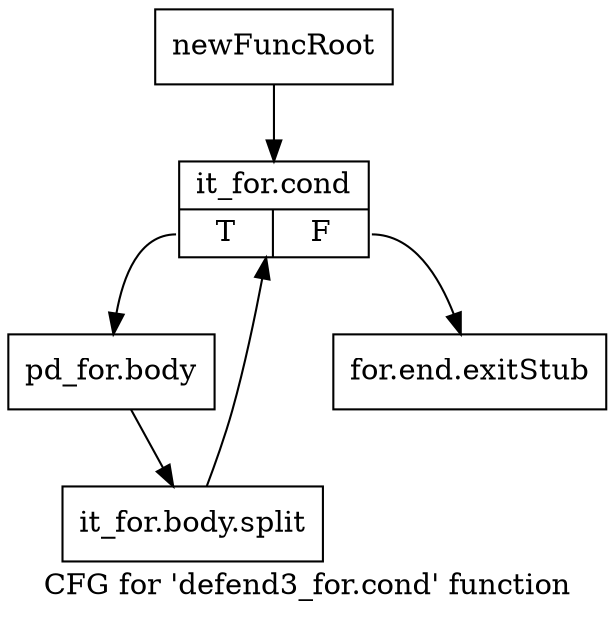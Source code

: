 digraph "CFG for 'defend3_for.cond' function" {
	label="CFG for 'defend3_for.cond' function";

	Node0x442fbf0 [shape=record,label="{newFuncRoot}"];
	Node0x442fbf0 -> Node0x442fc90;
	Node0x442fc40 [shape=record,label="{for.end.exitStub}"];
	Node0x442fc90 [shape=record,label="{it_for.cond|{<s0>T|<s1>F}}"];
	Node0x442fc90:s0 -> Node0x442fce0;
	Node0x442fc90:s1 -> Node0x442fc40;
	Node0x442fce0 [shape=record,label="{pd_for.body}"];
	Node0x442fce0 -> Node0x53963c0;
	Node0x53963c0 [shape=record,label="{it_for.body.split}"];
	Node0x53963c0 -> Node0x442fc90;
}
